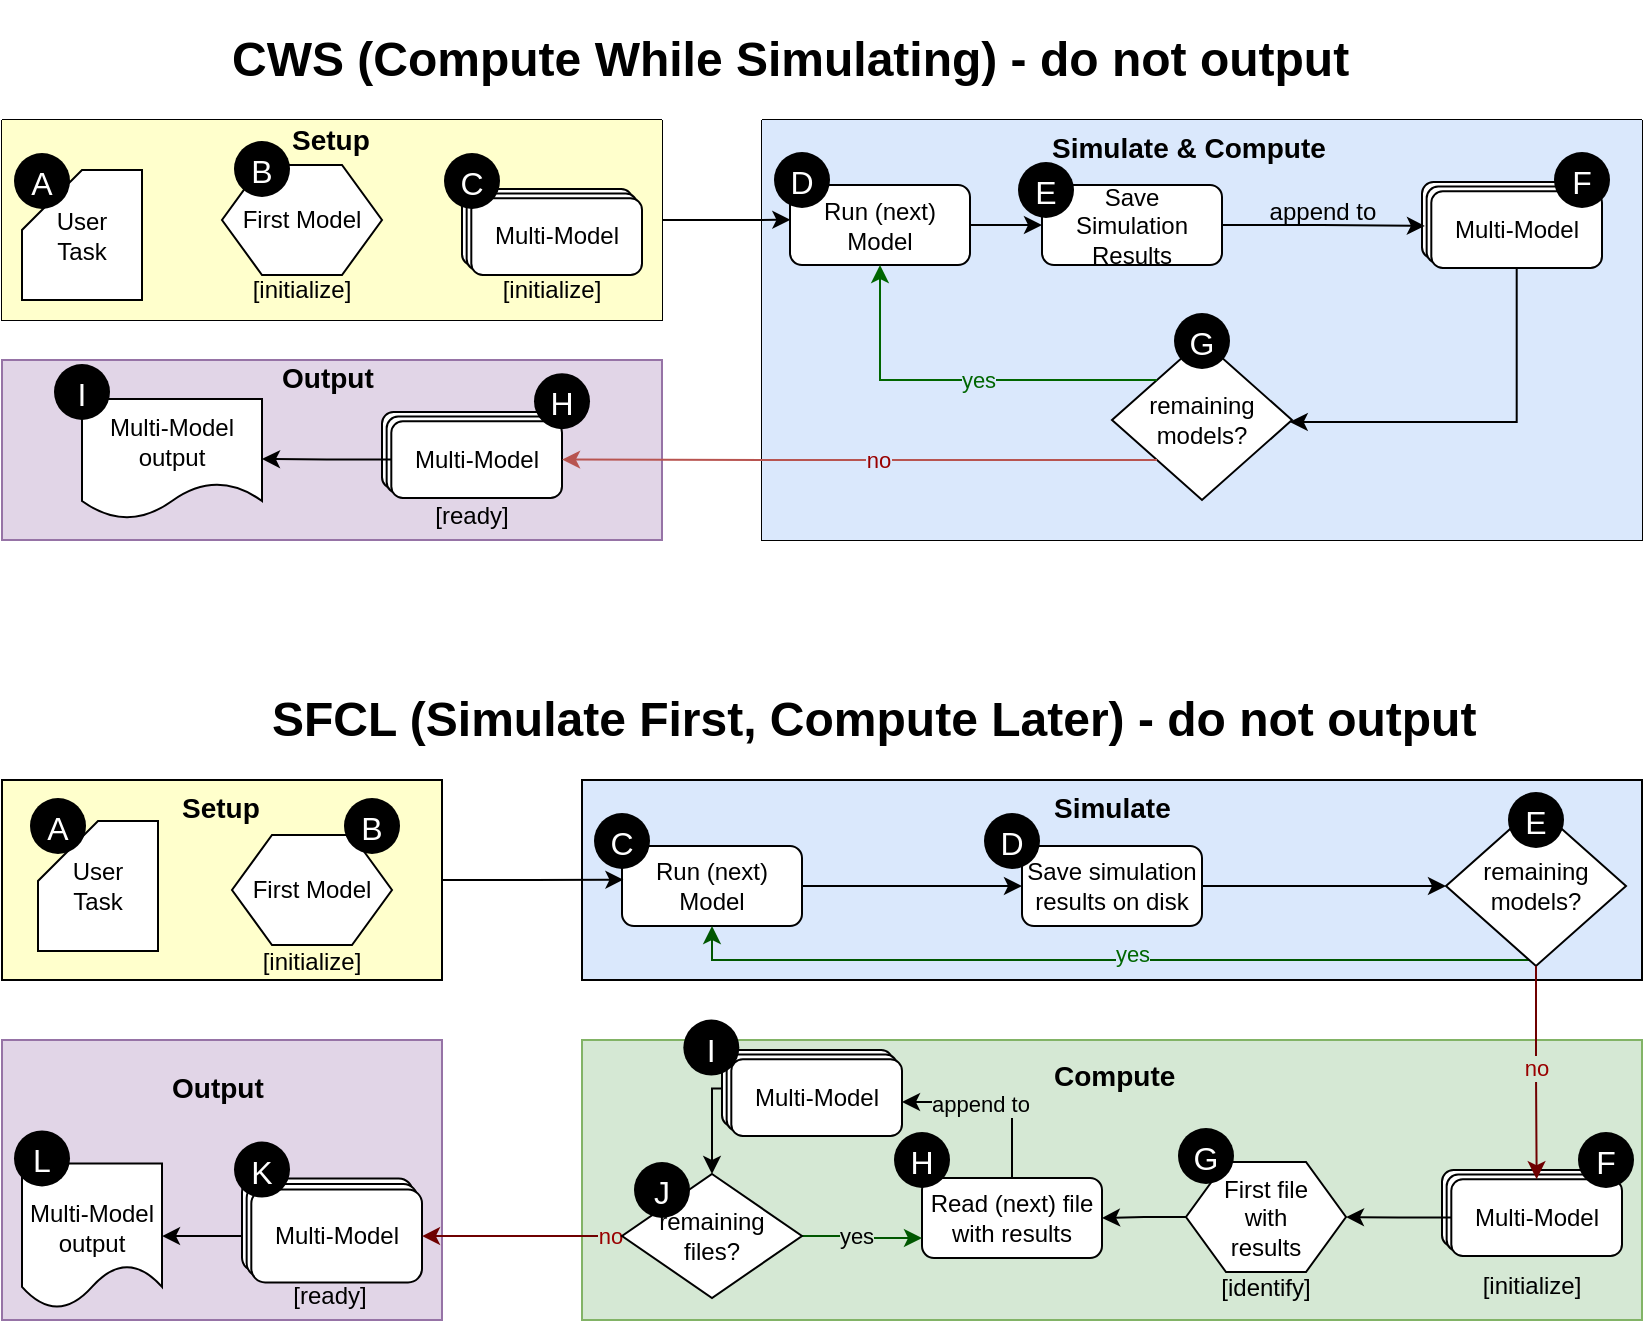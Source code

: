 <mxfile version="22.1.16" type="device">
  <diagram name="Page-1" id="GIKHmB9y_BDL_x4ilWfb">
    <mxGraphModel dx="1195" dy="1936" grid="1" gridSize="10" guides="1" tooltips="1" connect="1" arrows="1" fold="1" page="1" pageScale="1" pageWidth="850" pageHeight="1100" math="0" shadow="0">
      <root>
        <mxCell id="0" />
        <mxCell id="1" parent="0" />
        <mxCell id="igS4ZqF1SHgYxhtwcaFk-54" value="" style="swimlane;startSize=0;fillColor=#FFFFCC;gradientColor=none;" parent="1" vertex="1">
          <mxGeometry y="20" width="330" height="100" as="geometry" />
        </mxCell>
        <mxCell id="kXIgV7pdSpHbNDQo-jJT-2" value="" style="rounded=0;whiteSpace=wrap;html=1;fillColor=#FFFFCC;strokeColor=none;" parent="igS4ZqF1SHgYxhtwcaFk-54" vertex="1">
          <mxGeometry width="330" height="100" as="geometry" />
        </mxCell>
        <mxCell id="igS4ZqF1SHgYxhtwcaFk-37" value="First Model" style="shape=hexagon;perimeter=hexagonPerimeter2;whiteSpace=wrap;html=1;fixedSize=1;" parent="igS4ZqF1SHgYxhtwcaFk-54" vertex="1">
          <mxGeometry x="110" y="22.5" width="80" height="55" as="geometry" />
        </mxCell>
        <mxCell id="igS4ZqF1SHgYxhtwcaFk-50" value="" style="group" parent="igS4ZqF1SHgYxhtwcaFk-54" vertex="1" connectable="0">
          <mxGeometry x="230" y="34.5" width="90" height="43" as="geometry" />
        </mxCell>
        <mxCell id="igS4ZqF1SHgYxhtwcaFk-46" value="" style="rounded=1;whiteSpace=wrap;html=1;" parent="igS4ZqF1SHgYxhtwcaFk-50" vertex="1">
          <mxGeometry width="85.345" height="38.393" as="geometry" />
        </mxCell>
        <mxCell id="igS4ZqF1SHgYxhtwcaFk-47" value="" style="rounded=1;whiteSpace=wrap;html=1;" parent="igS4ZqF1SHgYxhtwcaFk-50" vertex="1">
          <mxGeometry x="2.328" y="2.304" width="85.345" height="38.393" as="geometry" />
        </mxCell>
        <mxCell id="igS4ZqF1SHgYxhtwcaFk-48" value="Multi-Model" style="rounded=1;whiteSpace=wrap;html=1;" parent="igS4ZqF1SHgYxhtwcaFk-50" vertex="1">
          <mxGeometry x="4.655" y="4.607" width="85.345" height="38.393" as="geometry" />
        </mxCell>
        <mxCell id="n94J9Nm3W72VEINgGD9b-1" value="[initialize]" style="text;html=1;align=center;verticalAlign=middle;whiteSpace=wrap;rounded=0;" parent="igS4ZqF1SHgYxhtwcaFk-54" vertex="1">
          <mxGeometry x="245" y="70" width="60" height="30" as="geometry" />
        </mxCell>
        <mxCell id="n94J9Nm3W72VEINgGD9b-2" value="[initialize]" style="text;html=1;align=center;verticalAlign=middle;whiteSpace=wrap;rounded=0;" parent="igS4ZqF1SHgYxhtwcaFk-54" vertex="1">
          <mxGeometry x="120" y="70" width="60" height="30" as="geometry" />
        </mxCell>
        <mxCell id="n94J9Nm3W72VEINgGD9b-10" value="User&lt;div&gt;Task&lt;/div&gt;" style="shape=card;whiteSpace=wrap;html=1;" parent="igS4ZqF1SHgYxhtwcaFk-54" vertex="1">
          <mxGeometry x="10" y="25" width="60" height="65" as="geometry" />
        </mxCell>
        <mxCell id="n94J9Nm3W72VEINgGD9b-11" value="&lt;h1 style=&quot;margin-top: 0px;&quot;&gt;&lt;font style=&quot;font-size: 14px;&quot;&gt;Setup&lt;/font&gt;&lt;/h1&gt;" style="text;html=1;whiteSpace=wrap;overflow=hidden;rounded=0;" parent="igS4ZqF1SHgYxhtwcaFk-54" vertex="1">
          <mxGeometry x="142.5" y="-14.5" width="45" height="35" as="geometry" />
        </mxCell>
        <mxCell id="3DHJ9fneF2AZ0MnbDjo5-20" value="A" style="shape=waypoint;sketch=0;fillStyle=solid;size=6;pointerEvents=1;points=[];fillColor=none;resizable=0;rotatable=0;perimeter=centerPerimeter;snapToPoint=1;strokeWidth=12;fontColor=#FFFFFF;fontSize=16;" vertex="1" parent="igS4ZqF1SHgYxhtwcaFk-54">
          <mxGeometry x="10" y="20.5" width="20" height="20" as="geometry" />
        </mxCell>
        <mxCell id="3DHJ9fneF2AZ0MnbDjo5-21" value="B" style="shape=waypoint;sketch=0;fillStyle=solid;size=6;pointerEvents=1;points=[];fillColor=none;resizable=0;rotatable=0;perimeter=centerPerimeter;snapToPoint=1;strokeWidth=12;fontColor=#FFFFFF;fontSize=16;" vertex="1" parent="igS4ZqF1SHgYxhtwcaFk-54">
          <mxGeometry x="120" y="14.5" width="20" height="20" as="geometry" />
        </mxCell>
        <mxCell id="3DHJ9fneF2AZ0MnbDjo5-22" value="C" style="shape=waypoint;sketch=0;fillStyle=solid;size=6;pointerEvents=1;points=[];fillColor=none;resizable=0;rotatable=0;perimeter=centerPerimeter;snapToPoint=1;strokeWidth=12;fontColor=#FFFFFF;fontSize=16;" vertex="1" parent="igS4ZqF1SHgYxhtwcaFk-54">
          <mxGeometry x="225" y="20.5" width="20" height="20" as="geometry" />
        </mxCell>
        <mxCell id="igS4ZqF1SHgYxhtwcaFk-75" value="" style="swimlane;startSize=0;strokeColor=default;fillColor=#CCE5FF;gradientColor=none;fillStyle=solid;" parent="1" vertex="1">
          <mxGeometry x="380" y="20" width="440" height="210" as="geometry" />
        </mxCell>
        <mxCell id="kXIgV7pdSpHbNDQo-jJT-1" value="" style="rounded=0;whiteSpace=wrap;html=1;fillColor=#dae8fc;strokeColor=none;" parent="igS4ZqF1SHgYxhtwcaFk-75" vertex="1">
          <mxGeometry width="440" height="210" as="geometry" />
        </mxCell>
        <mxCell id="n94J9Nm3W72VEINgGD9b-12" value="&lt;h1 style=&quot;margin-top: 0px;&quot;&gt;&lt;font style=&quot;font-size: 14px;&quot;&gt;Simulate &amp;amp; Compute&lt;/font&gt;&lt;/h1&gt;" style="text;html=1;whiteSpace=wrap;overflow=hidden;rounded=0;" parent="igS4ZqF1SHgYxhtwcaFk-75" vertex="1">
          <mxGeometry x="142.5" y="-10" width="155" height="40" as="geometry" />
        </mxCell>
        <mxCell id="kXIgV7pdSpHbNDQo-jJT-50" value="" style="group" parent="igS4ZqF1SHgYxhtwcaFk-75" vertex="1" connectable="0">
          <mxGeometry x="14" y="31" width="406" height="159" as="geometry" />
        </mxCell>
        <mxCell id="igS4ZqF1SHgYxhtwcaFk-77" value="" style="group" parent="kXIgV7pdSpHbNDQo-jJT-50" vertex="1" connectable="0">
          <mxGeometry x="316" width="90" height="43" as="geometry" />
        </mxCell>
        <mxCell id="igS4ZqF1SHgYxhtwcaFk-78" value="" style="rounded=1;whiteSpace=wrap;html=1;" parent="igS4ZqF1SHgYxhtwcaFk-77" vertex="1">
          <mxGeometry width="85.345" height="38.393" as="geometry" />
        </mxCell>
        <mxCell id="igS4ZqF1SHgYxhtwcaFk-79" value="" style="rounded=1;whiteSpace=wrap;html=1;" parent="igS4ZqF1SHgYxhtwcaFk-77" vertex="1">
          <mxGeometry x="2.328" y="2.304" width="85.345" height="38.393" as="geometry" />
        </mxCell>
        <mxCell id="igS4ZqF1SHgYxhtwcaFk-80" value="Multi-Model" style="rounded=1;whiteSpace=wrap;html=1;" parent="igS4ZqF1SHgYxhtwcaFk-77" vertex="1">
          <mxGeometry x="4.655" y="4.607" width="85.345" height="38.393" as="geometry" />
        </mxCell>
        <mxCell id="igS4ZqF1SHgYxhtwcaFk-39" value="Run (next) Model" style="rounded=1;whiteSpace=wrap;html=1;" parent="kXIgV7pdSpHbNDQo-jJT-50" vertex="1">
          <mxGeometry y="1.5" width="90" height="40" as="geometry" />
        </mxCell>
        <mxCell id="igS4ZqF1SHgYxhtwcaFk-40" value="Save &lt;br&gt;Simulation Results" style="rounded=1;whiteSpace=wrap;html=1;" parent="kXIgV7pdSpHbNDQo-jJT-50" vertex="1">
          <mxGeometry x="126" y="1.5" width="90" height="40" as="geometry" />
        </mxCell>
        <mxCell id="igS4ZqF1SHgYxhtwcaFk-82" style="edgeStyle=orthogonalEdgeStyle;rounded=0;orthogonalLoop=1;jettySize=auto;html=1;" parent="kXIgV7pdSpHbNDQo-jJT-50" source="igS4ZqF1SHgYxhtwcaFk-39" target="igS4ZqF1SHgYxhtwcaFk-40" edge="1">
          <mxGeometry relative="1" as="geometry" />
        </mxCell>
        <mxCell id="igS4ZqF1SHgYxhtwcaFk-86" style="edgeStyle=orthogonalEdgeStyle;rounded=0;orthogonalLoop=1;jettySize=auto;html=1;entryX=0.017;entryY=0.572;entryDx=0;entryDy=0;entryPerimeter=0;" parent="kXIgV7pdSpHbNDQo-jJT-50" source="igS4ZqF1SHgYxhtwcaFk-40" target="igS4ZqF1SHgYxhtwcaFk-78" edge="1">
          <mxGeometry relative="1" as="geometry" />
        </mxCell>
        <mxCell id="igS4ZqF1SHgYxhtwcaFk-87" value="append t&lt;span style=&quot;background-color: initial;&quot;&gt;o&lt;/span&gt;" style="text;html=1;align=center;verticalAlign=middle;resizable=0;points=[];autosize=1;strokeColor=none;fillColor=none;" parent="kXIgV7pdSpHbNDQo-jJT-50" vertex="1">
          <mxGeometry x="226" width="80" height="30" as="geometry" />
        </mxCell>
        <mxCell id="igS4ZqF1SHgYxhtwcaFk-90" value="remaining models?" style="rhombus;whiteSpace=wrap;html=1;" parent="kXIgV7pdSpHbNDQo-jJT-50" vertex="1">
          <mxGeometry x="161" y="79" width="90" height="80" as="geometry" />
        </mxCell>
        <mxCell id="igS4ZqF1SHgYxhtwcaFk-95" style="edgeStyle=orthogonalEdgeStyle;rounded=0;orthogonalLoop=1;jettySize=auto;html=1;" parent="kXIgV7pdSpHbNDQo-jJT-50" source="igS4ZqF1SHgYxhtwcaFk-80" target="igS4ZqF1SHgYxhtwcaFk-90" edge="1">
          <mxGeometry relative="1" as="geometry">
            <Array as="points">
              <mxPoint x="363" y="120" />
            </Array>
          </mxGeometry>
        </mxCell>
        <mxCell id="igS4ZqF1SHgYxhtwcaFk-96" style="edgeStyle=orthogonalEdgeStyle;rounded=0;orthogonalLoop=1;jettySize=auto;html=1;exitX=0;exitY=0;exitDx=0;exitDy=0;entryX=0.5;entryY=1;entryDx=0;entryDy=0;strokeColor=#006600;" parent="kXIgV7pdSpHbNDQo-jJT-50" source="igS4ZqF1SHgYxhtwcaFk-90" target="igS4ZqF1SHgYxhtwcaFk-39" edge="1">
          <mxGeometry relative="1" as="geometry" />
        </mxCell>
        <mxCell id="igS4ZqF1SHgYxhtwcaFk-97" value="yes" style="edgeLabel;html=1;align=center;verticalAlign=middle;resizable=0;points=[];labelBackgroundColor=#DAE8FC;fontColor=#006600;" parent="igS4ZqF1SHgYxhtwcaFk-96" vertex="1" connectable="0">
          <mxGeometry x="-0.086" relative="1" as="geometry">
            <mxPoint as="offset" />
          </mxGeometry>
        </mxCell>
        <mxCell id="3DHJ9fneF2AZ0MnbDjo5-24" value="E" style="shape=waypoint;sketch=0;fillStyle=solid;size=6;pointerEvents=1;points=[];fillColor=none;resizable=0;rotatable=0;perimeter=centerPerimeter;snapToPoint=1;strokeWidth=12;fontColor=#FFFFFF;fontSize=16;" vertex="1" parent="kXIgV7pdSpHbNDQo-jJT-50">
          <mxGeometry x="118" y="-6" width="20" height="20" as="geometry" />
        </mxCell>
        <mxCell id="3DHJ9fneF2AZ0MnbDjo5-26" value="G" style="shape=waypoint;sketch=0;fillStyle=solid;size=6;pointerEvents=1;points=[];fillColor=none;resizable=0;rotatable=0;perimeter=centerPerimeter;snapToPoint=1;strokeWidth=12;fontColor=#FFFFFF;fontSize=16;" vertex="1" parent="kXIgV7pdSpHbNDQo-jJT-50">
          <mxGeometry x="196" y="69.5" width="20" height="20" as="geometry" />
        </mxCell>
        <mxCell id="3DHJ9fneF2AZ0MnbDjo5-23" value="D" style="shape=waypoint;sketch=0;fillStyle=solid;size=6;pointerEvents=1;points=[];fillColor=none;resizable=0;rotatable=0;perimeter=centerPerimeter;snapToPoint=1;strokeWidth=12;fontColor=#FFFFFF;fontSize=16;" vertex="1" parent="igS4ZqF1SHgYxhtwcaFk-75">
          <mxGeometry x="10" y="20" width="20" height="20" as="geometry" />
        </mxCell>
        <mxCell id="3DHJ9fneF2AZ0MnbDjo5-25" value="F" style="shape=waypoint;sketch=0;fillStyle=solid;size=6;pointerEvents=1;points=[];fillColor=none;resizable=0;rotatable=0;perimeter=centerPerimeter;snapToPoint=1;strokeWidth=12;fontColor=#FFFFFF;fontSize=16;" vertex="1" parent="igS4ZqF1SHgYxhtwcaFk-75">
          <mxGeometry x="400" y="20" width="20" height="20" as="geometry" />
        </mxCell>
        <mxCell id="igS4ZqF1SHgYxhtwcaFk-106" value="" style="swimlane;startSize=0;" parent="1" vertex="1">
          <mxGeometry y="140" width="330" height="90" as="geometry" />
        </mxCell>
        <mxCell id="kXIgV7pdSpHbNDQo-jJT-113" value="" style="group" parent="igS4ZqF1SHgYxhtwcaFk-106" vertex="1" connectable="0">
          <mxGeometry y="-15.5" width="330" height="105.5" as="geometry" />
        </mxCell>
        <mxCell id="kXIgV7pdSpHbNDQo-jJT-3" value="" style="rounded=0;whiteSpace=wrap;html=1;strokeColor=#9673a6;fillColor=#e1d5e7;" parent="kXIgV7pdSpHbNDQo-jJT-113" vertex="1">
          <mxGeometry y="15.5" width="330" height="90" as="geometry" />
        </mxCell>
        <mxCell id="igS4ZqF1SHgYxhtwcaFk-112" value="" style="group" parent="kXIgV7pdSpHbNDQo-jJT-113" vertex="1" connectable="0">
          <mxGeometry x="190" y="41.5" width="100" height="43" as="geometry" />
        </mxCell>
        <mxCell id="igS4ZqF1SHgYxhtwcaFk-113" value="" style="rounded=1;whiteSpace=wrap;html=1;" parent="igS4ZqF1SHgYxhtwcaFk-112" vertex="1">
          <mxGeometry width="85.345" height="38.393" as="geometry" />
        </mxCell>
        <mxCell id="igS4ZqF1SHgYxhtwcaFk-114" value="" style="rounded=1;whiteSpace=wrap;html=1;" parent="igS4ZqF1SHgYxhtwcaFk-112" vertex="1">
          <mxGeometry x="2.328" y="2.304" width="85.345" height="38.393" as="geometry" />
        </mxCell>
        <mxCell id="igS4ZqF1SHgYxhtwcaFk-115" value="Multi-Model" style="rounded=1;whiteSpace=wrap;html=1;" parent="igS4ZqF1SHgYxhtwcaFk-112" vertex="1">
          <mxGeometry x="4.655" y="4.607" width="85.345" height="38.393" as="geometry" />
        </mxCell>
        <mxCell id="3DHJ9fneF2AZ0MnbDjo5-27" value="H" style="shape=waypoint;sketch=0;fillStyle=solid;size=6;pointerEvents=1;points=[];fillColor=none;resizable=0;rotatable=0;perimeter=centerPerimeter;snapToPoint=1;strokeWidth=12;fontColor=#FFFFFF;fontSize=16;" vertex="1" parent="igS4ZqF1SHgYxhtwcaFk-112">
          <mxGeometry x="80" y="-15.39" width="20" height="20" as="geometry" />
        </mxCell>
        <mxCell id="n94J9Nm3W72VEINgGD9b-5" value="[ready]" style="text;html=1;align=center;verticalAlign=middle;whiteSpace=wrap;rounded=0;" parent="kXIgV7pdSpHbNDQo-jJT-113" vertex="1">
          <mxGeometry x="205" y="78.5" width="60" height="30" as="geometry" />
        </mxCell>
        <mxCell id="n94J9Nm3W72VEINgGD9b-7" value="Multi-Model output" style="shape=document;whiteSpace=wrap;html=1;boundedLbl=1;" parent="kXIgV7pdSpHbNDQo-jJT-113" vertex="1">
          <mxGeometry x="40" y="35" width="90" height="60" as="geometry" />
        </mxCell>
        <mxCell id="n94J9Nm3W72VEINgGD9b-8" style="edgeStyle=orthogonalEdgeStyle;rounded=0;orthogonalLoop=1;jettySize=auto;html=1;entryX=1;entryY=0.5;entryDx=0;entryDy=0;" parent="kXIgV7pdSpHbNDQo-jJT-113" source="igS4ZqF1SHgYxhtwcaFk-115" target="n94J9Nm3W72VEINgGD9b-7" edge="1">
          <mxGeometry relative="1" as="geometry" />
        </mxCell>
        <mxCell id="n94J9Nm3W72VEINgGD9b-15" value="&lt;h1 style=&quot;margin-top: 0px;&quot;&gt;&lt;font style=&quot;font-size: 14px;&quot;&gt;Output&lt;/font&gt;&lt;/h1&gt;" style="text;html=1;whiteSpace=wrap;overflow=hidden;rounded=0;" parent="kXIgV7pdSpHbNDQo-jJT-113" vertex="1">
          <mxGeometry x="137.5" width="55" height="35" as="geometry" />
        </mxCell>
        <mxCell id="3DHJ9fneF2AZ0MnbDjo5-28" value="I" style="shape=waypoint;sketch=0;fillStyle=solid;size=6;pointerEvents=1;points=[];fillColor=none;resizable=0;rotatable=0;perimeter=centerPerimeter;snapToPoint=1;strokeWidth=12;fontColor=#FFFFFF;fontSize=16;" vertex="1" parent="kXIgV7pdSpHbNDQo-jJT-113">
          <mxGeometry x="30.0" y="21.5" width="20" height="20" as="geometry" />
        </mxCell>
        <mxCell id="igS4ZqF1SHgYxhtwcaFk-116" style="edgeStyle=orthogonalEdgeStyle;rounded=0;orthogonalLoop=1;jettySize=auto;html=1;exitX=0;exitY=1;exitDx=0;exitDy=0;fillColor=#f8cecc;strokeColor=#b85450;" parent="1" source="igS4ZqF1SHgYxhtwcaFk-90" target="igS4ZqF1SHgYxhtwcaFk-115" edge="1">
          <mxGeometry relative="1" as="geometry" />
        </mxCell>
        <mxCell id="igS4ZqF1SHgYxhtwcaFk-117" value="no" style="edgeLabel;html=1;align=center;verticalAlign=middle;resizable=0;points=[];labelBackgroundColor=#DAE8FC;fontColor=#990000;" parent="igS4ZqF1SHgYxhtwcaFk-116" vertex="1" connectable="0">
          <mxGeometry x="-0.061" relative="1" as="geometry">
            <mxPoint as="offset" />
          </mxGeometry>
        </mxCell>
        <mxCell id="kXIgV7pdSpHbNDQo-jJT-5" value="" style="rounded=0;whiteSpace=wrap;html=1;fillColor=#FFFFCC;strokeColor=default;" parent="1" vertex="1">
          <mxGeometry y="350" width="220" height="100" as="geometry" />
        </mxCell>
        <mxCell id="kXIgV7pdSpHbNDQo-jJT-6" value="User&lt;div&gt;Task&lt;/div&gt;" style="shape=card;whiteSpace=wrap;html=1;" parent="1" vertex="1">
          <mxGeometry x="18" y="370.5" width="60" height="65" as="geometry" />
        </mxCell>
        <mxCell id="kXIgV7pdSpHbNDQo-jJT-8" value="&lt;h1&gt;&lt;font style=&quot;font-size: 24px;&quot;&gt;CWS (Compute While Simulating) - do not output&lt;/font&gt;&lt;/h1&gt;" style="text;html=1;strokeColor=none;fillColor=none;spacing=5;spacingTop=-20;whiteSpace=wrap;overflow=hidden;rounded=0;" parent="1" vertex="1">
          <mxGeometry x="110" y="-30" width="640" height="50" as="geometry" />
        </mxCell>
        <mxCell id="kXIgV7pdSpHbNDQo-jJT-9" value="&lt;h1&gt;&lt;font style=&quot;font-size: 24px;&quot;&gt;SFCL (Simulate First, Compute Later) - do not output&lt;/font&gt;&lt;/h1&gt;" style="text;html=1;strokeColor=none;fillColor=none;spacing=5;spacingTop=-20;whiteSpace=wrap;overflow=hidden;rounded=0;" parent="1" vertex="1">
          <mxGeometry x="130" y="300" width="640" height="40" as="geometry" />
        </mxCell>
        <mxCell id="kXIgV7pdSpHbNDQo-jJT-12" value="First Model" style="shape=hexagon;perimeter=hexagonPerimeter2;whiteSpace=wrap;html=1;fixedSize=1;" parent="1" vertex="1">
          <mxGeometry x="115" y="377.5" width="80" height="55" as="geometry" />
        </mxCell>
        <mxCell id="kXIgV7pdSpHbNDQo-jJT-13" value="&lt;h1 style=&quot;margin-top: 0px;&quot;&gt;&lt;font style=&quot;font-size: 14px;&quot;&gt;Setup&lt;/font&gt;&lt;/h1&gt;" style="text;html=1;whiteSpace=wrap;overflow=hidden;rounded=0;" parent="1" vertex="1">
          <mxGeometry x="87.5" y="340" width="45" height="35" as="geometry" />
        </mxCell>
        <mxCell id="kXIgV7pdSpHbNDQo-jJT-14" value="[initialize]" style="text;html=1;align=center;verticalAlign=middle;whiteSpace=wrap;rounded=0;" parent="1" vertex="1">
          <mxGeometry x="125" y="426" width="60" height="30" as="geometry" />
        </mxCell>
        <mxCell id="kXIgV7pdSpHbNDQo-jJT-83" value="" style="rounded=0;whiteSpace=wrap;html=1;fillColor=#DAE8FC;" parent="1" vertex="1">
          <mxGeometry x="290" y="350" width="530" height="100" as="geometry" />
        </mxCell>
        <mxCell id="kXIgV7pdSpHbNDQo-jJT-105" style="edgeStyle=orthogonalEdgeStyle;rounded=0;orthogonalLoop=1;jettySize=auto;html=1;" parent="1" source="kXIgV7pdSpHbNDQo-jJT-98" target="kXIgV7pdSpHbNDQo-jJT-104" edge="1">
          <mxGeometry relative="1" as="geometry" />
        </mxCell>
        <mxCell id="kXIgV7pdSpHbNDQo-jJT-98" value="Run (next) Model" style="rounded=1;whiteSpace=wrap;html=1;" parent="1" vertex="1">
          <mxGeometry x="310" y="383" width="90" height="40" as="geometry" />
        </mxCell>
        <mxCell id="kXIgV7pdSpHbNDQo-jJT-103" style="edgeStyle=orthogonalEdgeStyle;rounded=0;orthogonalLoop=1;jettySize=auto;html=1;entryX=0.002;entryY=0.435;entryDx=0;entryDy=0;entryPerimeter=0;" parent="1" source="kXIgV7pdSpHbNDQo-jJT-2" target="igS4ZqF1SHgYxhtwcaFk-39" edge="1">
          <mxGeometry relative="1" as="geometry" />
        </mxCell>
        <mxCell id="kXIgV7pdSpHbNDQo-jJT-108" style="edgeStyle=orthogonalEdgeStyle;rounded=0;orthogonalLoop=1;jettySize=auto;html=1;exitX=1;exitY=0.5;exitDx=0;exitDy=0;" parent="1" source="kXIgV7pdSpHbNDQo-jJT-104" target="kXIgV7pdSpHbNDQo-jJT-106" edge="1">
          <mxGeometry relative="1" as="geometry" />
        </mxCell>
        <mxCell id="kXIgV7pdSpHbNDQo-jJT-104" value="Save simulation results on disk" style="rounded=1;whiteSpace=wrap;html=1;" parent="1" vertex="1">
          <mxGeometry x="510" y="383" width="90" height="40" as="geometry" />
        </mxCell>
        <mxCell id="kXIgV7pdSpHbNDQo-jJT-109" style="edgeStyle=orthogonalEdgeStyle;rounded=0;orthogonalLoop=1;jettySize=auto;html=1;fillColor=#008a00;strokeColor=#005700;" parent="1" source="kXIgV7pdSpHbNDQo-jJT-106" target="kXIgV7pdSpHbNDQo-jJT-98" edge="1">
          <mxGeometry relative="1" as="geometry">
            <Array as="points">
              <mxPoint x="355" y="440" />
            </Array>
          </mxGeometry>
        </mxCell>
        <mxCell id="kXIgV7pdSpHbNDQo-jJT-110" value="yes" style="edgeLabel;html=1;align=center;verticalAlign=middle;resizable=0;points=[];labelBackgroundColor=#DAE8FC;fontColor=#006600;" parent="kXIgV7pdSpHbNDQo-jJT-109" vertex="1" connectable="0">
          <mxGeometry x="-0.068" y="1" relative="1" as="geometry">
            <mxPoint y="-4" as="offset" />
          </mxGeometry>
        </mxCell>
        <mxCell id="kXIgV7pdSpHbNDQo-jJT-106" value="remaining models?" style="rhombus;whiteSpace=wrap;html=1;" parent="1" vertex="1">
          <mxGeometry x="722" y="363" width="90" height="80" as="geometry" />
        </mxCell>
        <mxCell id="kXIgV7pdSpHbNDQo-jJT-107" value="&lt;h1 style=&quot;margin-top: 0px;&quot;&gt;&lt;font style=&quot;font-size: 14px;&quot;&gt;Simulate&lt;/font&gt;&lt;/h1&gt;" style="text;html=1;whiteSpace=wrap;overflow=hidden;rounded=0;" parent="1" vertex="1">
          <mxGeometry x="523.75" y="340" width="62.5" height="40" as="geometry" />
        </mxCell>
        <mxCell id="kXIgV7pdSpHbNDQo-jJT-65" style="edgeStyle=orthogonalEdgeStyle;rounded=0;orthogonalLoop=1;jettySize=auto;html=1;entryX=0.008;entryY=0.421;entryDx=0;entryDy=0;entryPerimeter=0;" parent="1" source="kXIgV7pdSpHbNDQo-jJT-5" target="kXIgV7pdSpHbNDQo-jJT-98" edge="1">
          <mxGeometry relative="1" as="geometry">
            <mxPoint x="290" y="400" as="targetPoint" />
          </mxGeometry>
        </mxCell>
        <mxCell id="kXIgV7pdSpHbNDQo-jJT-111" value="" style="rounded=0;whiteSpace=wrap;html=1;fillColor=#d5e8d4;strokeColor=#82b366;" parent="1" vertex="1">
          <mxGeometry x="290" y="480" width="530" height="140" as="geometry" />
        </mxCell>
        <mxCell id="kXIgV7pdSpHbNDQo-jJT-126" value="&lt;h1 style=&quot;margin-top: 0px;&quot;&gt;&lt;font style=&quot;font-size: 14px;&quot;&gt;Compute&lt;/font&gt;&lt;/h1&gt;" style="text;html=1;whiteSpace=wrap;overflow=hidden;rounded=0;" parent="1" vertex="1">
          <mxGeometry x="523.75" y="473.8" width="62.5" height="40" as="geometry" />
        </mxCell>
        <mxCell id="kXIgV7pdSpHbNDQo-jJT-190" style="edgeStyle=orthogonalEdgeStyle;rounded=0;orthogonalLoop=1;jettySize=auto;html=1;" parent="1" source="kXIgV7pdSpHbNDQo-jJT-137" target="kXIgV7pdSpHbNDQo-jJT-162" edge="1">
          <mxGeometry relative="1" as="geometry">
            <Array as="points">
              <mxPoint x="505" y="511" />
            </Array>
          </mxGeometry>
        </mxCell>
        <mxCell id="kXIgV7pdSpHbNDQo-jJT-191" value="append to" style="edgeLabel;html=1;align=center;verticalAlign=middle;resizable=0;points=[];labelBackgroundColor=#D5E8D4;" parent="kXIgV7pdSpHbNDQo-jJT-190" vertex="1" connectable="0">
          <mxGeometry x="0.164" y="1" relative="1" as="geometry">
            <mxPoint as="offset" />
          </mxGeometry>
        </mxCell>
        <mxCell id="kXIgV7pdSpHbNDQo-jJT-137" value="Read (next) file&lt;br&gt;with results" style="rounded=1;whiteSpace=wrap;html=1;" parent="1" vertex="1">
          <mxGeometry x="460" y="549" width="90" height="40" as="geometry" />
        </mxCell>
        <mxCell id="kXIgV7pdSpHbNDQo-jJT-139" value="[identify]" style="text;html=1;align=center;verticalAlign=middle;whiteSpace=wrap;rounded=0;" parent="1" vertex="1">
          <mxGeometry x="602" y="589" width="60" height="30" as="geometry" />
        </mxCell>
        <mxCell id="kXIgV7pdSpHbNDQo-jJT-150" value="" style="group" parent="1" vertex="1" connectable="0">
          <mxGeometry x="720" y="545" width="90" height="43" as="geometry" />
        </mxCell>
        <mxCell id="kXIgV7pdSpHbNDQo-jJT-151" value="" style="rounded=1;whiteSpace=wrap;html=1;" parent="kXIgV7pdSpHbNDQo-jJT-150" vertex="1">
          <mxGeometry width="85.345" height="38.393" as="geometry" />
        </mxCell>
        <mxCell id="kXIgV7pdSpHbNDQo-jJT-152" value="" style="rounded=1;whiteSpace=wrap;html=1;" parent="kXIgV7pdSpHbNDQo-jJT-150" vertex="1">
          <mxGeometry x="2.328" y="2.304" width="85.345" height="38.393" as="geometry" />
        </mxCell>
        <mxCell id="kXIgV7pdSpHbNDQo-jJT-153" value="Multi-Model" style="rounded=1;whiteSpace=wrap;html=1;" parent="kXIgV7pdSpHbNDQo-jJT-150" vertex="1">
          <mxGeometry x="4.655" y="4.607" width="85.345" height="38.393" as="geometry" />
        </mxCell>
        <mxCell id="kXIgV7pdSpHbNDQo-jJT-154" value="[initialize]" style="text;html=1;align=center;verticalAlign=middle;whiteSpace=wrap;rounded=0;" parent="1" vertex="1">
          <mxGeometry x="735" y="588" width="60" height="30" as="geometry" />
        </mxCell>
        <mxCell id="kXIgV7pdSpHbNDQo-jJT-189" style="edgeStyle=orthogonalEdgeStyle;rounded=0;orthogonalLoop=1;jettySize=auto;html=1;entryX=1;entryY=0.5;entryDx=0;entryDy=0;" parent="1" source="kXIgV7pdSpHbNDQo-jJT-156" target="kXIgV7pdSpHbNDQo-jJT-137" edge="1">
          <mxGeometry relative="1" as="geometry" />
        </mxCell>
        <mxCell id="kXIgV7pdSpHbNDQo-jJT-156" value="First file &lt;br&gt;with&lt;br&gt;results" style="shape=hexagon;perimeter=hexagonPerimeter2;whiteSpace=wrap;html=1;fixedSize=1;" parent="1" vertex="1">
          <mxGeometry x="592" y="541" width="80" height="55" as="geometry" />
        </mxCell>
        <mxCell id="kXIgV7pdSpHbNDQo-jJT-159" value="" style="group" parent="1" vertex="1" connectable="0">
          <mxGeometry x="360" y="485" width="90" height="43" as="geometry" />
        </mxCell>
        <mxCell id="kXIgV7pdSpHbNDQo-jJT-160" value="" style="rounded=1;whiteSpace=wrap;html=1;" parent="kXIgV7pdSpHbNDQo-jJT-159" vertex="1">
          <mxGeometry width="85.345" height="38.393" as="geometry" />
        </mxCell>
        <mxCell id="kXIgV7pdSpHbNDQo-jJT-161" value="" style="rounded=1;whiteSpace=wrap;html=1;" parent="kXIgV7pdSpHbNDQo-jJT-159" vertex="1">
          <mxGeometry x="2.328" y="2.304" width="85.345" height="38.393" as="geometry" />
        </mxCell>
        <mxCell id="kXIgV7pdSpHbNDQo-jJT-162" value="Multi-Model" style="rounded=1;whiteSpace=wrap;html=1;" parent="kXIgV7pdSpHbNDQo-jJT-159" vertex="1">
          <mxGeometry x="4.655" y="4.607" width="85.345" height="38.393" as="geometry" />
        </mxCell>
        <mxCell id="kXIgV7pdSpHbNDQo-jJT-179" value="" style="group" parent="1" vertex="1" connectable="0">
          <mxGeometry y="480" width="220" height="140" as="geometry" />
        </mxCell>
        <mxCell id="kXIgV7pdSpHbNDQo-jJT-115" value="" style="rounded=0;whiteSpace=wrap;html=1;strokeColor=#9673a6;fillColor=#e1d5e7;" parent="kXIgV7pdSpHbNDQo-jJT-179" vertex="1">
          <mxGeometry width="220" height="140" as="geometry" />
        </mxCell>
        <mxCell id="kXIgV7pdSpHbNDQo-jJT-120" value="[ready]" style="text;html=1;align=center;verticalAlign=middle;whiteSpace=wrap;rounded=0;" parent="kXIgV7pdSpHbNDQo-jJT-179" vertex="1">
          <mxGeometry x="134" y="109.696" width="60" height="36.304" as="geometry" />
        </mxCell>
        <mxCell id="kXIgV7pdSpHbNDQo-jJT-121" value="&lt;br&gt;Multi-Model output" style="shape=document;whiteSpace=wrap;html=1;boundedLbl=1;" parent="kXIgV7pdSpHbNDQo-jJT-179" vertex="1">
          <mxGeometry x="10" y="61.715" width="70" height="72.608" as="geometry" />
        </mxCell>
        <mxCell id="kXIgV7pdSpHbNDQo-jJT-122" style="edgeStyle=orthogonalEdgeStyle;rounded=0;orthogonalLoop=1;jettySize=auto;html=1;entryX=1;entryY=0.5;entryDx=0;entryDy=0;" parent="kXIgV7pdSpHbNDQo-jJT-179" source="kXIgV7pdSpHbNDQo-jJT-119" target="kXIgV7pdSpHbNDQo-jJT-121" edge="1">
          <mxGeometry relative="1" as="geometry" />
        </mxCell>
        <mxCell id="kXIgV7pdSpHbNDQo-jJT-123" value="&lt;h1 style=&quot;margin-top: 0px;&quot;&gt;&lt;font style=&quot;font-size: 14px;&quot;&gt;Output&lt;/font&gt;&lt;/h1&gt;" style="text;html=1;whiteSpace=wrap;overflow=hidden;rounded=0;" parent="kXIgV7pdSpHbNDQo-jJT-179" vertex="1">
          <mxGeometry x="82.5" width="55" height="42.355" as="geometry" />
        </mxCell>
        <mxCell id="3DHJ9fneF2AZ0MnbDjo5-16" value="" style="group" vertex="1" connectable="0" parent="kXIgV7pdSpHbNDQo-jJT-179">
          <mxGeometry x="120" y="69.211" width="90" height="52.036" as="geometry" />
        </mxCell>
        <mxCell id="kXIgV7pdSpHbNDQo-jJT-117" value="" style="rounded=1;whiteSpace=wrap;html=1;" parent="3DHJ9fneF2AZ0MnbDjo5-16" vertex="1">
          <mxGeometry width="85.345" height="46.46" as="geometry" />
        </mxCell>
        <mxCell id="kXIgV7pdSpHbNDQo-jJT-118" value="" style="rounded=1;whiteSpace=wrap;html=1;" parent="3DHJ9fneF2AZ0MnbDjo5-16" vertex="1">
          <mxGeometry x="2.328" y="2.788" width="85.345" height="46.46" as="geometry" />
        </mxCell>
        <mxCell id="kXIgV7pdSpHbNDQo-jJT-119" value="Multi-Model" style="rounded=1;whiteSpace=wrap;html=1;" parent="3DHJ9fneF2AZ0MnbDjo5-16" vertex="1">
          <mxGeometry x="4.655" y="5.575" width="85.345" height="46.46" as="geometry" />
        </mxCell>
        <mxCell id="3DHJ9fneF2AZ0MnbDjo5-17" value="K" style="shape=waypoint;sketch=0;fillStyle=solid;size=6;pointerEvents=1;points=[];fillColor=none;resizable=0;rotatable=0;perimeter=centerPerimeter;snapToPoint=1;strokeWidth=12;fontColor=#FFFFFF;fontSize=16;" vertex="1" parent="3DHJ9fneF2AZ0MnbDjo5-16">
          <mxGeometry x="-5.684e-14" y="-14.421" width="20" height="20" as="geometry" />
        </mxCell>
        <mxCell id="3DHJ9fneF2AZ0MnbDjo5-18" value="L" style="shape=waypoint;sketch=0;fillStyle=solid;size=6;pointerEvents=1;points=[];fillColor=none;resizable=0;rotatable=0;perimeter=centerPerimeter;snapToPoint=1;strokeWidth=12;fontColor=#FFFFFF;fontSize=16;" vertex="1" parent="kXIgV7pdSpHbNDQo-jJT-179">
          <mxGeometry x="10.0" y="49.21" width="20" height="20" as="geometry" />
        </mxCell>
        <mxCell id="kXIgV7pdSpHbNDQo-jJT-192" style="edgeStyle=orthogonalEdgeStyle;rounded=0;orthogonalLoop=1;jettySize=auto;html=1;entryX=0;entryY=0.75;entryDx=0;entryDy=0;fillColor=#008a00;strokeColor=#005700;" parent="1" source="kXIgV7pdSpHbNDQo-jJT-180" target="kXIgV7pdSpHbNDQo-jJT-137" edge="1">
          <mxGeometry relative="1" as="geometry" />
        </mxCell>
        <mxCell id="kXIgV7pdSpHbNDQo-jJT-193" value="yes" style="edgeLabel;html=1;align=center;verticalAlign=middle;resizable=0;points=[];labelBackgroundColor=#D5E8D4;" parent="kXIgV7pdSpHbNDQo-jJT-192" vertex="1" connectable="0">
          <mxGeometry x="-0.129" relative="1" as="geometry">
            <mxPoint as="offset" />
          </mxGeometry>
        </mxCell>
        <mxCell id="kXIgV7pdSpHbNDQo-jJT-195" style="edgeStyle=orthogonalEdgeStyle;rounded=0;orthogonalLoop=1;jettySize=auto;html=1;fillColor=#a20025;strokeColor=#6F0000;" parent="1" source="kXIgV7pdSpHbNDQo-jJT-180" target="kXIgV7pdSpHbNDQo-jJT-119" edge="1">
          <mxGeometry relative="1" as="geometry" />
        </mxCell>
        <mxCell id="kXIgV7pdSpHbNDQo-jJT-196" value="no" style="edgeLabel;html=1;align=center;verticalAlign=middle;resizable=0;points=[];labelBackgroundColor=#D5E8D4;fontColor=#990000;" parent="kXIgV7pdSpHbNDQo-jJT-195" vertex="1" connectable="0">
          <mxGeometry x="-0.284" y="-1" relative="1" as="geometry">
            <mxPoint x="30" y="1" as="offset" />
          </mxGeometry>
        </mxCell>
        <mxCell id="kXIgV7pdSpHbNDQo-jJT-180" value="remaining &lt;br&gt;files?" style="rhombus;whiteSpace=wrap;html=1;" parent="1" vertex="1">
          <mxGeometry x="310" y="547" width="90" height="62" as="geometry" />
        </mxCell>
        <mxCell id="kXIgV7pdSpHbNDQo-jJT-187" style="edgeStyle=orthogonalEdgeStyle;rounded=0;orthogonalLoop=1;jettySize=auto;html=1;entryX=0.5;entryY=0;entryDx=0;entryDy=0;fillColor=#a20025;strokeColor=#6F0000;" parent="1" source="kXIgV7pdSpHbNDQo-jJT-106" target="kXIgV7pdSpHbNDQo-jJT-153" edge="1">
          <mxGeometry relative="1" as="geometry" />
        </mxCell>
        <mxCell id="kXIgV7pdSpHbNDQo-jJT-197" value="no" style="edgeLabel;html=1;align=center;verticalAlign=middle;resizable=0;points=[];fontColor=#990000;labelBackgroundColor=#D5E8D4;" parent="kXIgV7pdSpHbNDQo-jJT-187" vertex="1" connectable="0">
          <mxGeometry x="-0.67" y="-1" relative="1" as="geometry">
            <mxPoint x="1" y="33" as="offset" />
          </mxGeometry>
        </mxCell>
        <mxCell id="kXIgV7pdSpHbNDQo-jJT-188" style="edgeStyle=orthogonalEdgeStyle;rounded=0;orthogonalLoop=1;jettySize=auto;html=1;entryX=1;entryY=0.5;entryDx=0;entryDy=0;" parent="1" source="kXIgV7pdSpHbNDQo-jJT-153" target="kXIgV7pdSpHbNDQo-jJT-156" edge="1">
          <mxGeometry relative="1" as="geometry" />
        </mxCell>
        <mxCell id="3DHJ9fneF2AZ0MnbDjo5-1" value="A" style="shape=waypoint;sketch=0;fillStyle=solid;size=6;pointerEvents=1;points=[];fillColor=none;resizable=0;rotatable=0;perimeter=centerPerimeter;snapToPoint=1;strokeWidth=12;fontColor=#FFFFFF;fontSize=16;" vertex="1" parent="1">
          <mxGeometry x="18" y="363" width="20" height="20" as="geometry" />
        </mxCell>
        <mxCell id="3DHJ9fneF2AZ0MnbDjo5-2" value="B" style="shape=waypoint;sketch=0;fillStyle=solid;size=6;pointerEvents=1;points=[];fillColor=none;resizable=0;rotatable=0;perimeter=centerPerimeter;snapToPoint=1;strokeWidth=12;fontColor=#FFFFFF;fontSize=16;" vertex="1" parent="1">
          <mxGeometry x="175" y="363" width="20" height="20" as="geometry" />
        </mxCell>
        <mxCell id="3DHJ9fneF2AZ0MnbDjo5-3" value="C" style="shape=waypoint;sketch=0;fillStyle=solid;size=6;pointerEvents=1;points=[];fillColor=none;resizable=0;rotatable=0;perimeter=centerPerimeter;snapToPoint=1;strokeWidth=12;fontColor=#FFFFFF;fontSize=16;" vertex="1" parent="1">
          <mxGeometry x="300" y="370.5" width="20" height="20" as="geometry" />
        </mxCell>
        <mxCell id="3DHJ9fneF2AZ0MnbDjo5-5" value="D" style="shape=waypoint;sketch=0;fillStyle=solid;size=6;pointerEvents=1;points=[];fillColor=none;resizable=0;rotatable=0;perimeter=centerPerimeter;snapToPoint=1;strokeWidth=12;fontColor=#FFFFFF;fontSize=16;" vertex="1" parent="1">
          <mxGeometry x="495" y="370.5" width="20" height="20" as="geometry" />
        </mxCell>
        <mxCell id="3DHJ9fneF2AZ0MnbDjo5-6" value="E" style="shape=waypoint;sketch=0;fillStyle=solid;size=6;pointerEvents=1;points=[];fillColor=none;resizable=0;rotatable=0;perimeter=centerPerimeter;snapToPoint=1;strokeWidth=12;fontColor=#FFFFFF;fontSize=16;" vertex="1" parent="1">
          <mxGeometry x="757" y="360" width="20" height="20" as="geometry" />
        </mxCell>
        <mxCell id="3DHJ9fneF2AZ0MnbDjo5-7" value="F" style="shape=waypoint;sketch=0;fillStyle=solid;size=6;pointerEvents=1;points=[];fillColor=none;resizable=0;rotatable=0;perimeter=centerPerimeter;snapToPoint=1;strokeWidth=12;fontColor=#FFFFFF;fontSize=16;" vertex="1" parent="1">
          <mxGeometry x="792" y="530" width="20" height="20" as="geometry" />
        </mxCell>
        <mxCell id="3DHJ9fneF2AZ0MnbDjo5-8" value="G" style="shape=waypoint;sketch=0;fillStyle=solid;size=6;pointerEvents=1;points=[];fillColor=none;resizable=0;rotatable=0;perimeter=centerPerimeter;snapToPoint=1;strokeWidth=12;fontColor=#FFFFFF;fontSize=16;" vertex="1" parent="1">
          <mxGeometry x="592" y="528" width="20" height="20" as="geometry" />
        </mxCell>
        <mxCell id="3DHJ9fneF2AZ0MnbDjo5-9" value="H" style="shape=waypoint;sketch=0;fillStyle=solid;size=6;pointerEvents=1;points=[];fillColor=none;resizable=0;rotatable=0;perimeter=centerPerimeter;snapToPoint=1;strokeWidth=12;fontColor=#FFFFFF;fontSize=16;" vertex="1" parent="1">
          <mxGeometry x="450" y="530" width="20" height="20" as="geometry" />
        </mxCell>
        <mxCell id="3DHJ9fneF2AZ0MnbDjo5-11" value="J" style="shape=waypoint;sketch=0;fillStyle=solid;size=6;pointerEvents=1;points=[];fillColor=none;resizable=0;rotatable=0;perimeter=centerPerimeter;snapToPoint=1;strokeWidth=12;fontColor=#FFFFFF;fontSize=16;" vertex="1" parent="1">
          <mxGeometry x="320.0" y="545" width="20" height="20" as="geometry" />
        </mxCell>
        <mxCell id="3DHJ9fneF2AZ0MnbDjo5-10" value="I" style="shape=waypoint;sketch=0;fillStyle=solid;size=6;pointerEvents=1;points=[];fillColor=none;resizable=0;rotatable=0;perimeter=centerPerimeter;snapToPoint=1;strokeWidth=12;fontColor=#FFFFFF;fontSize=16;" vertex="1" parent="1">
          <mxGeometry x="344.66" y="473.8" width="20" height="20" as="geometry" />
        </mxCell>
        <mxCell id="3DHJ9fneF2AZ0MnbDjo5-15" style="edgeStyle=orthogonalEdgeStyle;rounded=0;orthogonalLoop=1;jettySize=auto;html=1;exitX=0;exitY=0.5;exitDx=0;exitDy=0;entryX=0.5;entryY=0;entryDx=0;entryDy=0;" edge="1" parent="1" source="kXIgV7pdSpHbNDQo-jJT-160" target="kXIgV7pdSpHbNDQo-jJT-180">
          <mxGeometry relative="1" as="geometry">
            <Array as="points">
              <mxPoint x="355" y="504" />
            </Array>
          </mxGeometry>
        </mxCell>
      </root>
    </mxGraphModel>
  </diagram>
</mxfile>
